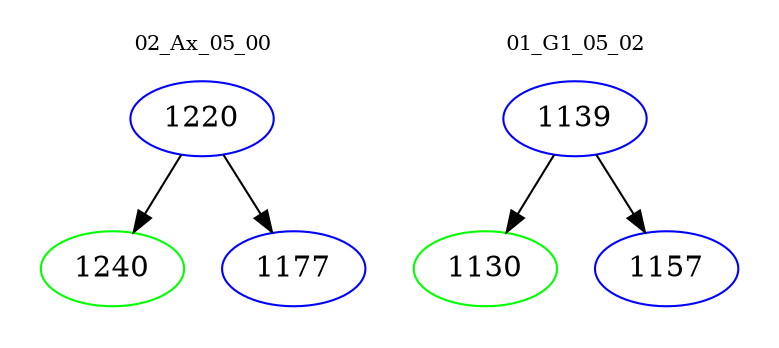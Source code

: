 digraph{
subgraph cluster_0 {
color = white
label = "02_Ax_05_00";
fontsize=10;
T0_1220 [label="1220", color="blue"]
T0_1220 -> T0_1240 [color="black"]
T0_1240 [label="1240", color="green"]
T0_1220 -> T0_1177 [color="black"]
T0_1177 [label="1177", color="blue"]
}
subgraph cluster_1 {
color = white
label = "01_G1_05_02";
fontsize=10;
T1_1139 [label="1139", color="blue"]
T1_1139 -> T1_1130 [color="black"]
T1_1130 [label="1130", color="green"]
T1_1139 -> T1_1157 [color="black"]
T1_1157 [label="1157", color="blue"]
}
}
